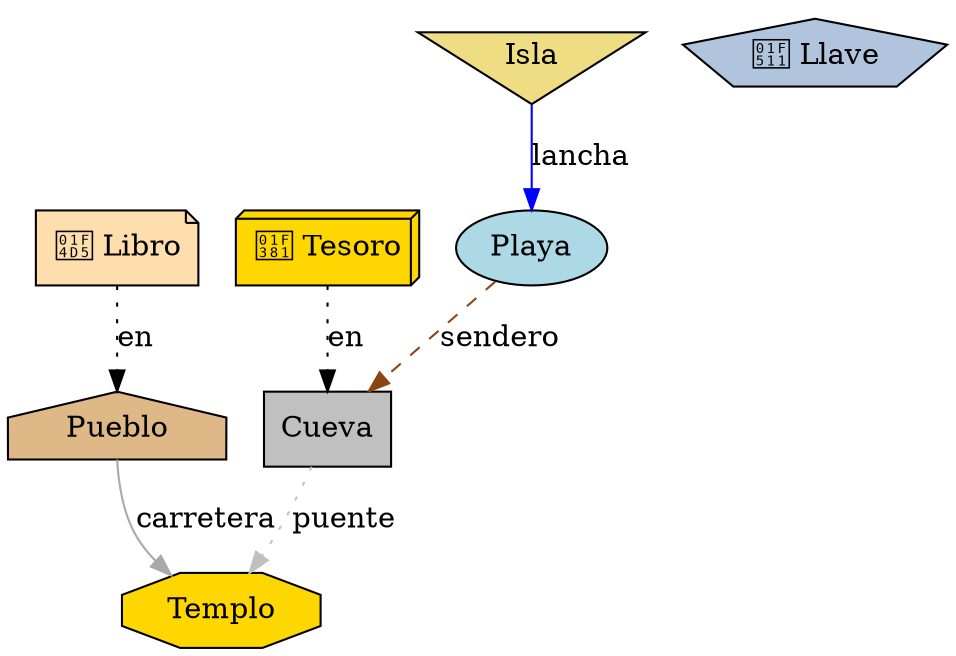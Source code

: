 digraph "Isla del Místico" {
    node [style=filled];
    "Playa" [shape=ellipse, fillcolor=lightblue, pos="0,0!"];
    "Cueva" [shape=box, fillcolor=gray, pos="200,100!"];
    "Templo" [shape=octagon, fillcolor=gold, pos="300,300!"];
    "Isla" [shape=invtriangle, fillcolor=lightgoldenrod, pos="100,200!"];
    "Pueblo" [shape=house, fillcolor=burlywood, pos="400,100!"];
    "Playa" -> "Cueva" [label="sendero", style=dashed, color=saddlebrown];
    "Cueva" -> "Templo" [label="puente", style=dotted, color=gray];
    "Isla" -> "Playa" [label="lancha", style=solid, color=blue];
    "Pueblo" -> "Templo" [label="carretera", style=solid, color=darkgray];
    "obj_🎁_Tesoro" [label="🎁 Tesoro", shape=box3d, fillcolor=gold];
    "obj_🎁_Tesoro" -> "Cueva" [label="en", style=dotted];
    "obj_🔑_Llave" [label="🔑 Llave", shape=pentagon, fillcolor=lightsteelblue, pos="300,200!", style=filled];
    "obj_📕_Libro" [label="📕 Libro", shape=note, fillcolor=navajowhite];
    "obj_📕_Libro" -> "Pueblo" [label="en", style=dotted];
}
